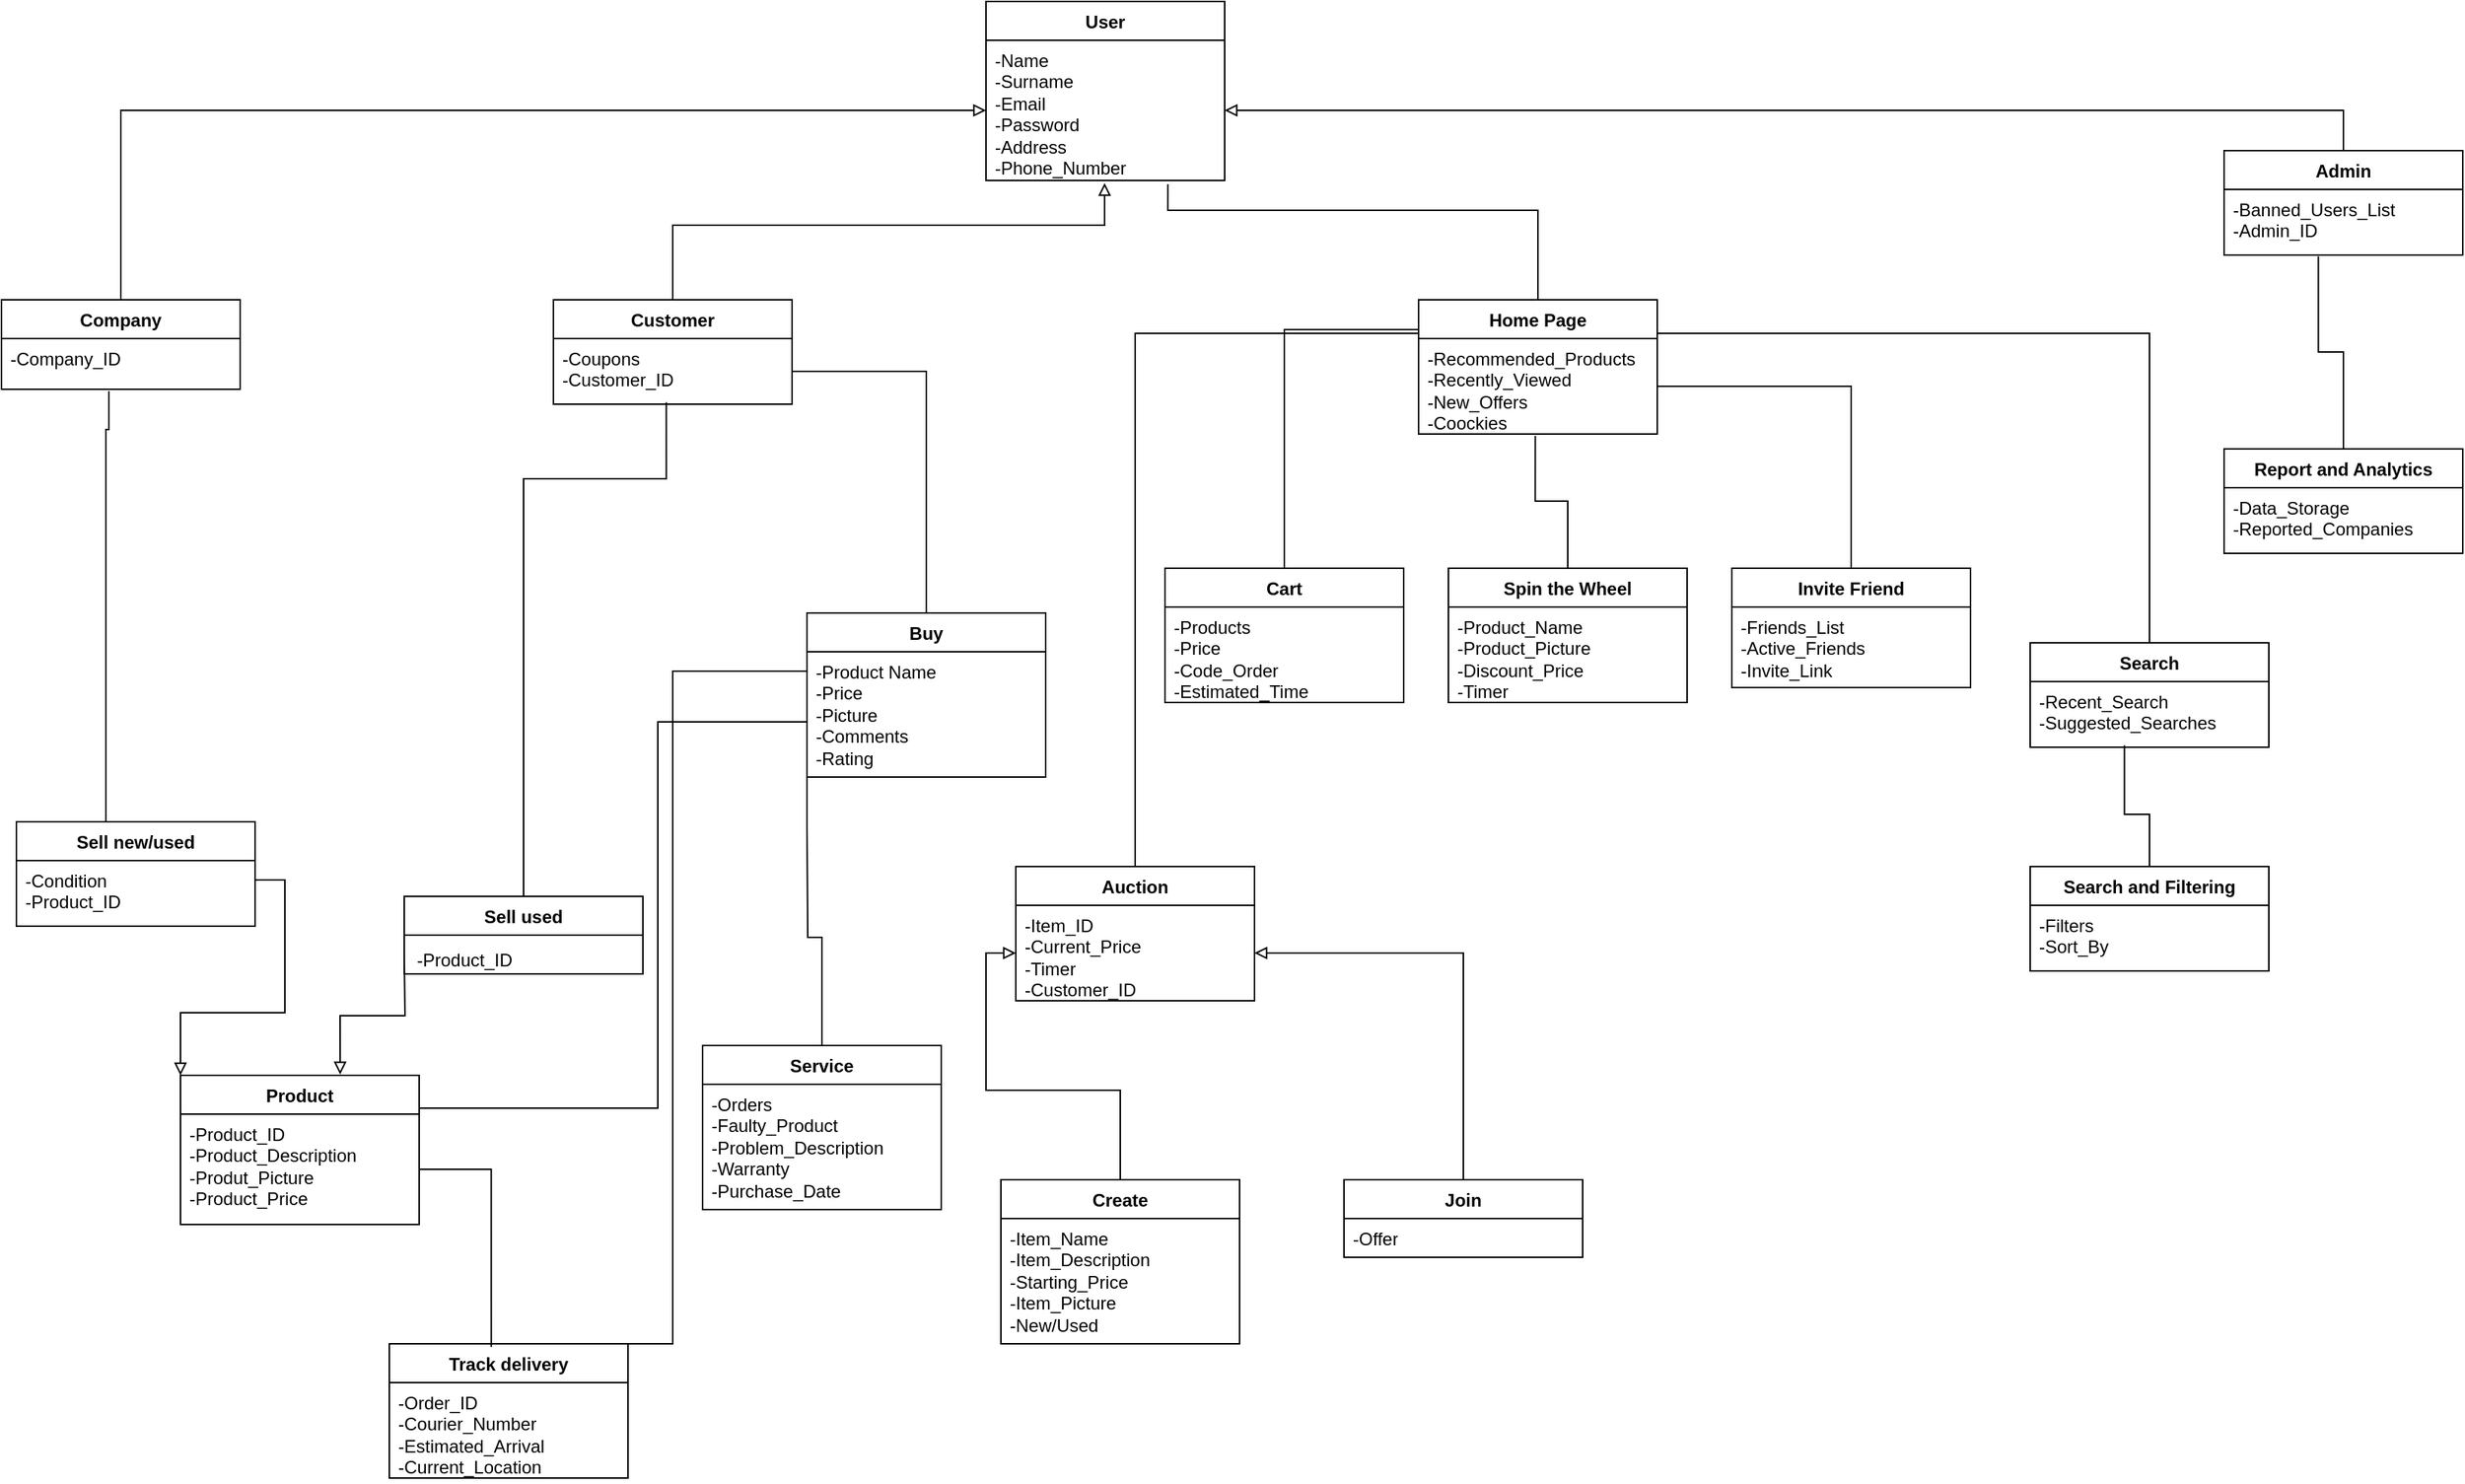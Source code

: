 <mxfile version="21.2.1" type="device">
  <diagram name="Page-1" id="LriF47Hlu0zG1HeROKeZ">
    <mxGraphModel dx="2049" dy="1151" grid="1" gridSize="10" guides="0" tooltips="1" connect="1" arrows="1" fold="1" page="1" pageScale="1" pageWidth="850" pageHeight="1100" math="0" shadow="0">
      <root>
        <mxCell id="0" />
        <mxCell id="1" parent="0" />
        <mxCell id="PmTxJQ6TxqtGZhDE5tPC-84" style="edgeStyle=orthogonalEdgeStyle;rounded=0;orthogonalLoop=1;jettySize=auto;html=1;exitX=0.5;exitY=0;exitDx=0;exitDy=0;endArrow=block;endFill=0;entryX=0;entryY=0.5;entryDx=0;entryDy=0;" parent="1" source="PmTxJQ6TxqtGZhDE5tPC-6" target="PmTxJQ6TxqtGZhDE5tPC-2" edge="1">
          <mxGeometry relative="1" as="geometry">
            <mxPoint x="700" y="73" as="targetPoint" />
            <Array as="points">
              <mxPoint x="120" y="73" />
            </Array>
          </mxGeometry>
        </mxCell>
        <mxCell id="PmTxJQ6TxqtGZhDE5tPC-1" value="User" style="swimlane;fontStyle=1;align=center;verticalAlign=top;childLayout=stackLayout;horizontal=1;startSize=26;horizontalStack=0;resizeParent=1;resizeParentMax=0;resizeLast=0;collapsible=1;marginBottom=0;whiteSpace=wrap;html=1;" parent="1" vertex="1">
          <mxGeometry x="700" width="160" height="120" as="geometry" />
        </mxCell>
        <mxCell id="PmTxJQ6TxqtGZhDE5tPC-2" value="-Name&lt;br&gt;-Surname&amp;nbsp;&lt;br&gt;-Email&lt;br&gt;-Password&lt;br&gt;-Address&lt;br&gt;-Phone_Number" style="text;strokeColor=none;fillColor=none;align=left;verticalAlign=top;spacingLeft=4;spacingRight=4;overflow=hidden;rotatable=0;points=[[0,0.5],[1,0.5]];portConstraint=eastwest;whiteSpace=wrap;html=1;" parent="PmTxJQ6TxqtGZhDE5tPC-1" vertex="1">
          <mxGeometry y="26" width="160" height="94" as="geometry" />
        </mxCell>
        <mxCell id="PmTxJQ6TxqtGZhDE5tPC-6" value="Company" style="swimlane;fontStyle=1;align=center;verticalAlign=top;childLayout=stackLayout;horizontal=1;startSize=26;horizontalStack=0;resizeParent=1;resizeParentMax=0;resizeLast=0;collapsible=1;marginBottom=0;whiteSpace=wrap;html=1;" parent="1" vertex="1">
          <mxGeometry x="40" y="200" width="160" height="60" as="geometry" />
        </mxCell>
        <mxCell id="PmTxJQ6TxqtGZhDE5tPC-9" value="-Company_ID" style="text;strokeColor=none;fillColor=none;align=left;verticalAlign=top;spacingLeft=4;spacingRight=4;overflow=hidden;rotatable=0;points=[[0,0.5],[1,0.5]];portConstraint=eastwest;whiteSpace=wrap;html=1;" parent="PmTxJQ6TxqtGZhDE5tPC-6" vertex="1">
          <mxGeometry y="26" width="160" height="34" as="geometry" />
        </mxCell>
        <mxCell id="PmTxJQ6TxqtGZhDE5tPC-14" value="Customer" style="swimlane;fontStyle=1;align=center;verticalAlign=top;childLayout=stackLayout;horizontal=1;startSize=26;horizontalStack=0;resizeParent=1;resizeParentMax=0;resizeLast=0;collapsible=1;marginBottom=0;whiteSpace=wrap;html=1;" parent="1" vertex="1">
          <mxGeometry x="410" y="200" width="160" height="70" as="geometry" />
        </mxCell>
        <mxCell id="PmTxJQ6TxqtGZhDE5tPC-15" value="-Coupons&lt;br&gt;-Customer_ID" style="text;strokeColor=none;fillColor=none;align=left;verticalAlign=top;spacingLeft=4;spacingRight=4;overflow=hidden;rotatable=0;points=[[0,0.5],[1,0.5]];portConstraint=eastwest;whiteSpace=wrap;html=1;" parent="PmTxJQ6TxqtGZhDE5tPC-14" vertex="1">
          <mxGeometry y="26" width="160" height="44" as="geometry" />
        </mxCell>
        <mxCell id="PmTxJQ6TxqtGZhDE5tPC-18" value="Sell new/used" style="swimlane;fontStyle=1;align=center;verticalAlign=top;childLayout=stackLayout;horizontal=1;startSize=26;horizontalStack=0;resizeParent=1;resizeParentMax=0;resizeLast=0;collapsible=1;marginBottom=0;whiteSpace=wrap;html=1;" parent="1" vertex="1">
          <mxGeometry x="50" y="550" width="160" height="70" as="geometry" />
        </mxCell>
        <mxCell id="PmTxJQ6TxqtGZhDE5tPC-19" value="-Condition&lt;br&gt;-Product_ID" style="text;strokeColor=none;fillColor=none;align=left;verticalAlign=top;spacingLeft=4;spacingRight=4;overflow=hidden;rotatable=0;points=[[0,0.5],[1,0.5]];portConstraint=eastwest;whiteSpace=wrap;html=1;" parent="PmTxJQ6TxqtGZhDE5tPC-18" vertex="1">
          <mxGeometry y="26" width="160" height="44" as="geometry" />
        </mxCell>
        <mxCell id="PmTxJQ6TxqtGZhDE5tPC-22" value="Product" style="swimlane;fontStyle=1;align=center;verticalAlign=top;childLayout=stackLayout;horizontal=1;startSize=26;horizontalStack=0;resizeParent=1;resizeParentMax=0;resizeLast=0;collapsible=1;marginBottom=0;whiteSpace=wrap;html=1;" parent="1" vertex="1">
          <mxGeometry x="160" y="720" width="160" height="100" as="geometry" />
        </mxCell>
        <mxCell id="PmTxJQ6TxqtGZhDE5tPC-23" value="-Product_ID&lt;br&gt;-Product_Description&lt;br&gt;-Produt_Picture&lt;br&gt;-Product_Price" style="text;strokeColor=none;fillColor=none;align=left;verticalAlign=top;spacingLeft=4;spacingRight=4;overflow=hidden;rotatable=0;points=[[0,0.5],[1,0.5]];portConstraint=eastwest;whiteSpace=wrap;html=1;" parent="PmTxJQ6TxqtGZhDE5tPC-22" vertex="1">
          <mxGeometry y="26" width="160" height="74" as="geometry" />
        </mxCell>
        <mxCell id="PmTxJQ6TxqtGZhDE5tPC-26" value="Sell used" style="swimlane;fontStyle=1;align=center;verticalAlign=top;childLayout=stackLayout;horizontal=1;startSize=26;horizontalStack=0;resizeParent=1;resizeParentMax=0;resizeLast=0;collapsible=1;marginBottom=0;whiteSpace=wrap;html=1;" parent="1" vertex="1">
          <mxGeometry x="310" y="600" width="160" height="52" as="geometry" />
        </mxCell>
        <mxCell id="PmTxJQ6TxqtGZhDE5tPC-30" value="Track delivery" style="swimlane;fontStyle=1;align=center;verticalAlign=top;childLayout=stackLayout;horizontal=1;startSize=26;horizontalStack=0;resizeParent=1;resizeParentMax=0;resizeLast=0;collapsible=1;marginBottom=0;whiteSpace=wrap;html=1;" parent="1" vertex="1">
          <mxGeometry x="300" y="900" width="160" height="90" as="geometry" />
        </mxCell>
        <mxCell id="PmTxJQ6TxqtGZhDE5tPC-31" value="-Order_ID&lt;br&gt;-Courier_Number&lt;br&gt;-Estimated_Arrival&lt;br&gt;-Current_Location" style="text;strokeColor=none;fillColor=none;align=left;verticalAlign=top;spacingLeft=4;spacingRight=4;overflow=hidden;rotatable=0;points=[[0,0.5],[1,0.5]];portConstraint=eastwest;whiteSpace=wrap;html=1;" parent="PmTxJQ6TxqtGZhDE5tPC-30" vertex="1">
          <mxGeometry y="26" width="160" height="64" as="geometry" />
        </mxCell>
        <mxCell id="PmTxJQ6TxqtGZhDE5tPC-34" value="Service" style="swimlane;fontStyle=1;align=center;verticalAlign=top;childLayout=stackLayout;horizontal=1;startSize=26;horizontalStack=0;resizeParent=1;resizeParentMax=0;resizeLast=0;collapsible=1;marginBottom=0;whiteSpace=wrap;html=1;" parent="1" vertex="1">
          <mxGeometry x="510" y="700" width="160" height="110" as="geometry" />
        </mxCell>
        <mxCell id="PmTxJQ6TxqtGZhDE5tPC-35" value="-Orders&lt;br&gt;-Faulty_Product&lt;br&gt;-Problem_Description&lt;br&gt;-Warranty&lt;br&gt;-Purchase_Date&lt;br&gt;" style="text;strokeColor=none;fillColor=none;align=left;verticalAlign=top;spacingLeft=4;spacingRight=4;overflow=hidden;rotatable=0;points=[[0,0.5],[1,0.5]];portConstraint=eastwest;whiteSpace=wrap;html=1;" parent="PmTxJQ6TxqtGZhDE5tPC-34" vertex="1">
          <mxGeometry y="26" width="160" height="84" as="geometry" />
        </mxCell>
        <mxCell id="PmTxJQ6TxqtGZhDE5tPC-38" value="Home Page" style="swimlane;fontStyle=1;align=center;verticalAlign=top;childLayout=stackLayout;horizontal=1;startSize=26;horizontalStack=0;resizeParent=1;resizeParentMax=0;resizeLast=0;collapsible=1;marginBottom=0;whiteSpace=wrap;html=1;" parent="1" vertex="1">
          <mxGeometry x="990" y="200" width="160" height="90" as="geometry" />
        </mxCell>
        <mxCell id="PmTxJQ6TxqtGZhDE5tPC-39" value="-Recommended_Products&lt;br&gt;-Recently_Viewed&lt;br&gt;-New_Offers&lt;br&gt;-Coockies" style="text;strokeColor=none;fillColor=none;align=left;verticalAlign=top;spacingLeft=4;spacingRight=4;overflow=hidden;rotatable=0;points=[[0,0.5],[1,0.5]];portConstraint=eastwest;whiteSpace=wrap;html=1;" parent="PmTxJQ6TxqtGZhDE5tPC-38" vertex="1">
          <mxGeometry y="26" width="160" height="64" as="geometry" />
        </mxCell>
        <mxCell id="PmTxJQ6TxqtGZhDE5tPC-109" style="edgeStyle=orthogonalEdgeStyle;rounded=0;orthogonalLoop=1;jettySize=auto;html=1;exitX=0.5;exitY=0;exitDx=0;exitDy=0;entryX=1;entryY=0.5;entryDx=0;entryDy=0;endArrow=block;endFill=0;" parent="1" source="PmTxJQ6TxqtGZhDE5tPC-42" target="PmTxJQ6TxqtGZhDE5tPC-2" edge="1">
          <mxGeometry relative="1" as="geometry" />
        </mxCell>
        <mxCell id="PmTxJQ6TxqtGZhDE5tPC-42" value="Admin" style="swimlane;fontStyle=1;align=center;verticalAlign=top;childLayout=stackLayout;horizontal=1;startSize=26;horizontalStack=0;resizeParent=1;resizeParentMax=0;resizeLast=0;collapsible=1;marginBottom=0;whiteSpace=wrap;html=1;" parent="1" vertex="1">
          <mxGeometry x="1530" y="100" width="160" height="70" as="geometry" />
        </mxCell>
        <mxCell id="PmTxJQ6TxqtGZhDE5tPC-43" value="-Banned_Users_List&lt;br&gt;-Admin_ID" style="text;strokeColor=none;fillColor=none;align=left;verticalAlign=top;spacingLeft=4;spacingRight=4;overflow=hidden;rotatable=0;points=[[0,0.5],[1,0.5]];portConstraint=eastwest;whiteSpace=wrap;html=1;" parent="PmTxJQ6TxqtGZhDE5tPC-42" vertex="1">
          <mxGeometry y="26" width="160" height="44" as="geometry" />
        </mxCell>
        <mxCell id="PmTxJQ6TxqtGZhDE5tPC-111" style="edgeStyle=orthogonalEdgeStyle;rounded=0;orthogonalLoop=1;jettySize=auto;html=1;exitX=0.5;exitY=0;exitDx=0;exitDy=0;entryX=0.395;entryY=1.019;entryDx=0;entryDy=0;entryPerimeter=0;endArrow=none;endFill=0;" parent="1" source="PmTxJQ6TxqtGZhDE5tPC-46" target="PmTxJQ6TxqtGZhDE5tPC-43" edge="1">
          <mxGeometry relative="1" as="geometry">
            <mxPoint x="1600.72" y="186.26" as="targetPoint" />
          </mxGeometry>
        </mxCell>
        <mxCell id="PmTxJQ6TxqtGZhDE5tPC-46" value="Report and Analytics" style="swimlane;fontStyle=1;align=center;verticalAlign=top;childLayout=stackLayout;horizontal=1;startSize=26;horizontalStack=0;resizeParent=1;resizeParentMax=0;resizeLast=0;collapsible=1;marginBottom=0;whiteSpace=wrap;html=1;" parent="1" vertex="1">
          <mxGeometry x="1530" y="300" width="160" height="70" as="geometry" />
        </mxCell>
        <mxCell id="PmTxJQ6TxqtGZhDE5tPC-47" value="-Data_Storage&lt;br&gt;-Reported_Companies" style="text;strokeColor=none;fillColor=none;align=left;verticalAlign=top;spacingLeft=4;spacingRight=4;overflow=hidden;rotatable=0;points=[[0,0.5],[1,0.5]];portConstraint=eastwest;whiteSpace=wrap;html=1;" parent="PmTxJQ6TxqtGZhDE5tPC-46" vertex="1">
          <mxGeometry y="26" width="160" height="44" as="geometry" />
        </mxCell>
        <mxCell id="PmTxJQ6TxqtGZhDE5tPC-50" value="Buy" style="swimlane;fontStyle=1;align=center;verticalAlign=top;childLayout=stackLayout;horizontal=1;startSize=26;horizontalStack=0;resizeParent=1;resizeParentMax=0;resizeLast=0;collapsible=1;marginBottom=0;whiteSpace=wrap;html=1;" parent="1" vertex="1">
          <mxGeometry x="580" y="410" width="160" height="110" as="geometry" />
        </mxCell>
        <mxCell id="PmTxJQ6TxqtGZhDE5tPC-51" value="-Product Name&lt;br&gt;-Price&lt;br&gt;-Picture&lt;br&gt;-Comments&lt;br&gt;-Rating" style="text;strokeColor=none;fillColor=none;align=left;verticalAlign=top;spacingLeft=4;spacingRight=4;overflow=hidden;rotatable=0;points=[[0,0.5],[1,0.5]];portConstraint=eastwest;whiteSpace=wrap;html=1;" parent="PmTxJQ6TxqtGZhDE5tPC-50" vertex="1">
          <mxGeometry y="26" width="160" height="84" as="geometry" />
        </mxCell>
        <mxCell id="PmTxJQ6TxqtGZhDE5tPC-105" style="edgeStyle=orthogonalEdgeStyle;rounded=0;orthogonalLoop=1;jettySize=auto;html=1;exitX=0.5;exitY=0;exitDx=0;exitDy=0;entryX=0;entryY=0.25;entryDx=0;entryDy=0;endArrow=none;endFill=0;" parent="1" source="PmTxJQ6TxqtGZhDE5tPC-54" target="PmTxJQ6TxqtGZhDE5tPC-38" edge="1">
          <mxGeometry relative="1" as="geometry" />
        </mxCell>
        <mxCell id="PmTxJQ6TxqtGZhDE5tPC-54" value="Auction" style="swimlane;fontStyle=1;align=center;verticalAlign=top;childLayout=stackLayout;horizontal=1;startSize=26;horizontalStack=0;resizeParent=1;resizeParentMax=0;resizeLast=0;collapsible=1;marginBottom=0;whiteSpace=wrap;html=1;" parent="1" vertex="1">
          <mxGeometry x="720" y="580" width="160" height="90" as="geometry" />
        </mxCell>
        <mxCell id="PmTxJQ6TxqtGZhDE5tPC-55" value="-Item_ID&lt;br&gt;-Current_Price&lt;br&gt;-Timer&lt;br&gt;-Customer_ID" style="text;strokeColor=none;fillColor=none;align=left;verticalAlign=top;spacingLeft=4;spacingRight=4;overflow=hidden;rotatable=0;points=[[0,0.5],[1,0.5]];portConstraint=eastwest;whiteSpace=wrap;html=1;" parent="PmTxJQ6TxqtGZhDE5tPC-54" vertex="1">
          <mxGeometry y="26" width="160" height="64" as="geometry" />
        </mxCell>
        <mxCell id="PmTxJQ6TxqtGZhDE5tPC-113" style="edgeStyle=orthogonalEdgeStyle;rounded=0;orthogonalLoop=1;jettySize=auto;html=1;exitX=0.5;exitY=0;exitDx=0;exitDy=0;entryX=0;entryY=0.5;entryDx=0;entryDy=0;endArrow=block;endFill=0;" parent="1" source="PmTxJQ6TxqtGZhDE5tPC-58" target="PmTxJQ6TxqtGZhDE5tPC-55" edge="1">
          <mxGeometry relative="1" as="geometry" />
        </mxCell>
        <mxCell id="PmTxJQ6TxqtGZhDE5tPC-58" value="Create" style="swimlane;fontStyle=1;align=center;verticalAlign=top;childLayout=stackLayout;horizontal=1;startSize=26;horizontalStack=0;resizeParent=1;resizeParentMax=0;resizeLast=0;collapsible=1;marginBottom=0;whiteSpace=wrap;html=1;" parent="1" vertex="1">
          <mxGeometry x="710" y="790" width="160" height="110" as="geometry" />
        </mxCell>
        <mxCell id="PmTxJQ6TxqtGZhDE5tPC-59" value="-Item_Name&lt;br&gt;-Item_Description&lt;br&gt;-Starting_Price&lt;br&gt;-Item_Picture&lt;br&gt;-New/Used" style="text;strokeColor=none;fillColor=none;align=left;verticalAlign=top;spacingLeft=4;spacingRight=4;overflow=hidden;rotatable=0;points=[[0,0.5],[1,0.5]];portConstraint=eastwest;whiteSpace=wrap;html=1;" parent="PmTxJQ6TxqtGZhDE5tPC-58" vertex="1">
          <mxGeometry y="26" width="160" height="84" as="geometry" />
        </mxCell>
        <mxCell id="PmTxJQ6TxqtGZhDE5tPC-114" style="edgeStyle=orthogonalEdgeStyle;rounded=0;orthogonalLoop=1;jettySize=auto;html=1;exitX=0.5;exitY=0;exitDx=0;exitDy=0;entryX=1;entryY=0.5;entryDx=0;entryDy=0;endArrow=block;endFill=0;" parent="1" source="PmTxJQ6TxqtGZhDE5tPC-62" target="PmTxJQ6TxqtGZhDE5tPC-55" edge="1">
          <mxGeometry relative="1" as="geometry" />
        </mxCell>
        <mxCell id="PmTxJQ6TxqtGZhDE5tPC-62" value="Join" style="swimlane;fontStyle=1;align=center;verticalAlign=top;childLayout=stackLayout;horizontal=1;startSize=26;horizontalStack=0;resizeParent=1;resizeParentMax=0;resizeLast=0;collapsible=1;marginBottom=0;whiteSpace=wrap;html=1;" parent="1" vertex="1">
          <mxGeometry x="940" y="790" width="160" height="52" as="geometry" />
        </mxCell>
        <mxCell id="PmTxJQ6TxqtGZhDE5tPC-63" value="-Offer" style="text;strokeColor=none;fillColor=none;align=left;verticalAlign=top;spacingLeft=4;spacingRight=4;overflow=hidden;rotatable=0;points=[[0,0.5],[1,0.5]];portConstraint=eastwest;whiteSpace=wrap;html=1;" parent="PmTxJQ6TxqtGZhDE5tPC-62" vertex="1">
          <mxGeometry y="26" width="160" height="26" as="geometry" />
        </mxCell>
        <mxCell id="PmTxJQ6TxqtGZhDE5tPC-106" style="edgeStyle=orthogonalEdgeStyle;rounded=0;orthogonalLoop=1;jettySize=auto;html=1;exitX=0.5;exitY=0;exitDx=0;exitDy=0;endArrow=none;endFill=0;entryX=0;entryY=0.25;entryDx=0;entryDy=0;" parent="1" source="PmTxJQ6TxqtGZhDE5tPC-66" target="PmTxJQ6TxqtGZhDE5tPC-38" edge="1">
          <mxGeometry relative="1" as="geometry">
            <mxPoint x="900" y="180" as="targetPoint" />
            <Array as="points">
              <mxPoint x="900" y="220" />
              <mxPoint x="990" y="220" />
            </Array>
          </mxGeometry>
        </mxCell>
        <mxCell id="PmTxJQ6TxqtGZhDE5tPC-66" value="Cart" style="swimlane;fontStyle=1;align=center;verticalAlign=top;childLayout=stackLayout;horizontal=1;startSize=26;horizontalStack=0;resizeParent=1;resizeParentMax=0;resizeLast=0;collapsible=1;marginBottom=0;whiteSpace=wrap;html=1;" parent="1" vertex="1">
          <mxGeometry x="820" y="380" width="160" height="90" as="geometry" />
        </mxCell>
        <mxCell id="PmTxJQ6TxqtGZhDE5tPC-67" value="-Products&lt;br&gt;-Price&lt;br&gt;-Code_Order&lt;br&gt;-Estimated_Time" style="text;strokeColor=none;fillColor=none;align=left;verticalAlign=top;spacingLeft=4;spacingRight=4;overflow=hidden;rotatable=0;points=[[0,0.5],[1,0.5]];portConstraint=eastwest;whiteSpace=wrap;html=1;" parent="PmTxJQ6TxqtGZhDE5tPC-66" vertex="1">
          <mxGeometry y="26" width="160" height="64" as="geometry" />
        </mxCell>
        <mxCell id="PmTxJQ6TxqtGZhDE5tPC-107" style="edgeStyle=orthogonalEdgeStyle;rounded=0;orthogonalLoop=1;jettySize=auto;html=1;exitX=0.5;exitY=0;exitDx=0;exitDy=0;entryX=0.489;entryY=1.019;entryDx=0;entryDy=0;entryPerimeter=0;endArrow=none;endFill=0;" parent="1" source="PmTxJQ6TxqtGZhDE5tPC-70" target="PmTxJQ6TxqtGZhDE5tPC-39" edge="1">
          <mxGeometry relative="1" as="geometry">
            <mxPoint x="989.52" y="264.992" as="targetPoint" />
            <Array as="points">
              <mxPoint x="1090" y="335" />
              <mxPoint x="1068" y="335" />
            </Array>
          </mxGeometry>
        </mxCell>
        <mxCell id="PmTxJQ6TxqtGZhDE5tPC-70" value="Spin the Wheel" style="swimlane;fontStyle=1;align=center;verticalAlign=top;childLayout=stackLayout;horizontal=1;startSize=26;horizontalStack=0;resizeParent=1;resizeParentMax=0;resizeLast=0;collapsible=1;marginBottom=0;whiteSpace=wrap;html=1;" parent="1" vertex="1">
          <mxGeometry x="1010" y="380" width="160" height="90" as="geometry" />
        </mxCell>
        <mxCell id="PmTxJQ6TxqtGZhDE5tPC-71" value="-Product_Name&lt;br&gt;-Product_Picture&lt;br&gt;-Discount_Price&lt;br&gt;-Timer" style="text;strokeColor=none;fillColor=none;align=left;verticalAlign=top;spacingLeft=4;spacingRight=4;overflow=hidden;rotatable=0;points=[[0,0.5],[1,0.5]];portConstraint=eastwest;whiteSpace=wrap;html=1;" parent="PmTxJQ6TxqtGZhDE5tPC-70" vertex="1">
          <mxGeometry y="26" width="160" height="64" as="geometry" />
        </mxCell>
        <mxCell id="PmTxJQ6TxqtGZhDE5tPC-108" style="edgeStyle=orthogonalEdgeStyle;rounded=0;orthogonalLoop=1;jettySize=auto;html=1;exitX=0.5;exitY=0;exitDx=0;exitDy=0;entryX=1;entryY=0.5;entryDx=0;entryDy=0;endArrow=none;endFill=0;" parent="1" source="PmTxJQ6TxqtGZhDE5tPC-74" target="PmTxJQ6TxqtGZhDE5tPC-39" edge="1">
          <mxGeometry relative="1" as="geometry">
            <mxPoint x="1150" y="273" as="targetPoint" />
          </mxGeometry>
        </mxCell>
        <mxCell id="PmTxJQ6TxqtGZhDE5tPC-74" value="Invite Friend" style="swimlane;fontStyle=1;align=center;verticalAlign=top;childLayout=stackLayout;horizontal=1;startSize=26;horizontalStack=0;resizeParent=1;resizeParentMax=0;resizeLast=0;collapsible=1;marginBottom=0;whiteSpace=wrap;html=1;" parent="1" vertex="1">
          <mxGeometry x="1200" y="380" width="160" height="80" as="geometry" />
        </mxCell>
        <mxCell id="PmTxJQ6TxqtGZhDE5tPC-75" value="-Friends_List&lt;br&gt;-Active_Friends&lt;br&gt;-Invite_Link" style="text;strokeColor=none;fillColor=none;align=left;verticalAlign=top;spacingLeft=4;spacingRight=4;overflow=hidden;rotatable=0;points=[[0,0.5],[1,0.5]];portConstraint=eastwest;whiteSpace=wrap;html=1;" parent="PmTxJQ6TxqtGZhDE5tPC-74" vertex="1">
          <mxGeometry y="26" width="160" height="54" as="geometry" />
        </mxCell>
        <mxCell id="PmTxJQ6TxqtGZhDE5tPC-110" style="edgeStyle=orthogonalEdgeStyle;rounded=0;orthogonalLoop=1;jettySize=auto;html=1;exitX=0.5;exitY=0;exitDx=0;exitDy=0;entryX=1;entryY=0.25;entryDx=0;entryDy=0;endArrow=none;endFill=0;" parent="1" source="PmTxJQ6TxqtGZhDE5tPC-78" target="PmTxJQ6TxqtGZhDE5tPC-38" edge="1">
          <mxGeometry relative="1" as="geometry" />
        </mxCell>
        <mxCell id="PmTxJQ6TxqtGZhDE5tPC-78" value="Search" style="swimlane;fontStyle=1;align=center;verticalAlign=top;childLayout=stackLayout;horizontal=1;startSize=26;horizontalStack=0;resizeParent=1;resizeParentMax=0;resizeLast=0;collapsible=1;marginBottom=0;whiteSpace=wrap;html=1;" parent="1" vertex="1">
          <mxGeometry x="1400" y="430" width="160" height="70" as="geometry" />
        </mxCell>
        <mxCell id="PmTxJQ6TxqtGZhDE5tPC-79" value="-Recent_Search&lt;br&gt;-Suggested_Searches" style="text;strokeColor=none;fillColor=none;align=left;verticalAlign=top;spacingLeft=4;spacingRight=4;overflow=hidden;rotatable=0;points=[[0,0.5],[1,0.5]];portConstraint=eastwest;whiteSpace=wrap;html=1;" parent="PmTxJQ6TxqtGZhDE5tPC-78" vertex="1">
          <mxGeometry y="26" width="160" height="44" as="geometry" />
        </mxCell>
        <mxCell id="PmTxJQ6TxqtGZhDE5tPC-85" style="edgeStyle=orthogonalEdgeStyle;rounded=0;orthogonalLoop=1;jettySize=auto;html=1;exitX=0.5;exitY=0;exitDx=0;exitDy=0;endArrow=block;endFill=0;entryX=0.497;entryY=1.019;entryDx=0;entryDy=0;entryPerimeter=0;" parent="1" source="PmTxJQ6TxqtGZhDE5tPC-14" target="PmTxJQ6TxqtGZhDE5tPC-2" edge="1">
          <mxGeometry relative="1" as="geometry">
            <mxPoint x="130" y="210" as="sourcePoint" />
            <mxPoint x="760" y="90" as="targetPoint" />
            <Array as="points">
              <mxPoint x="490" y="150" />
              <mxPoint x="780" y="150" />
            </Array>
          </mxGeometry>
        </mxCell>
        <mxCell id="PmTxJQ6TxqtGZhDE5tPC-86" style="edgeStyle=orthogonalEdgeStyle;rounded=0;orthogonalLoop=1;jettySize=auto;html=1;exitX=0.5;exitY=0;exitDx=0;exitDy=0;endArrow=none;endFill=0;entryX=0.762;entryY=1.027;entryDx=0;entryDy=0;entryPerimeter=0;" parent="1" source="PmTxJQ6TxqtGZhDE5tPC-38" target="PmTxJQ6TxqtGZhDE5tPC-2" edge="1">
          <mxGeometry relative="1" as="geometry">
            <mxPoint x="140" y="220" as="sourcePoint" />
            <mxPoint x="860" y="73" as="targetPoint" />
            <Array as="points">
              <mxPoint x="1070" y="140" />
              <mxPoint x="822" y="140" />
            </Array>
          </mxGeometry>
        </mxCell>
        <mxCell id="PmTxJQ6TxqtGZhDE5tPC-112" style="edgeStyle=orthogonalEdgeStyle;rounded=0;orthogonalLoop=1;jettySize=auto;html=1;exitX=0.5;exitY=0;exitDx=0;exitDy=0;entryX=0.395;entryY=0.971;entryDx=0;entryDy=0;entryPerimeter=0;endArrow=none;endFill=0;" parent="1" source="PmTxJQ6TxqtGZhDE5tPC-87" target="PmTxJQ6TxqtGZhDE5tPC-79" edge="1">
          <mxGeometry relative="1" as="geometry">
            <mxPoint x="1475.68" y="516.26" as="targetPoint" />
            <Array as="points">
              <mxPoint x="1480" y="545" />
              <mxPoint x="1463" y="545" />
            </Array>
          </mxGeometry>
        </mxCell>
        <mxCell id="PmTxJQ6TxqtGZhDE5tPC-87" value="Search and Filtering" style="swimlane;fontStyle=1;align=center;verticalAlign=top;childLayout=stackLayout;horizontal=1;startSize=26;horizontalStack=0;resizeParent=1;resizeParentMax=0;resizeLast=0;collapsible=1;marginBottom=0;whiteSpace=wrap;html=1;" parent="1" vertex="1">
          <mxGeometry x="1400" y="580" width="160" height="70" as="geometry" />
        </mxCell>
        <mxCell id="PmTxJQ6TxqtGZhDE5tPC-88" value="-Filters&lt;br&gt;-Sort_By" style="text;strokeColor=none;fillColor=none;align=left;verticalAlign=top;spacingLeft=4;spacingRight=4;overflow=hidden;rotatable=0;points=[[0,0.5],[1,0.5]];portConstraint=eastwest;whiteSpace=wrap;html=1;" parent="PmTxJQ6TxqtGZhDE5tPC-87" vertex="1">
          <mxGeometry y="26" width="160" height="44" as="geometry" />
        </mxCell>
        <mxCell id="PmTxJQ6TxqtGZhDE5tPC-92" style="edgeStyle=orthogonalEdgeStyle;rounded=0;orthogonalLoop=1;jettySize=auto;html=1;exitX=0.45;exitY=1.038;exitDx=0;exitDy=0;entryX=0.5;entryY=0;entryDx=0;entryDy=0;endArrow=none;endFill=0;exitPerimeter=0;" parent="1" source="PmTxJQ6TxqtGZhDE5tPC-9" target="PmTxJQ6TxqtGZhDE5tPC-18" edge="1">
          <mxGeometry relative="1" as="geometry">
            <Array as="points">
              <mxPoint x="112" y="287" />
              <mxPoint x="110" y="287" />
              <mxPoint x="110" y="550" />
            </Array>
          </mxGeometry>
        </mxCell>
        <mxCell id="PmTxJQ6TxqtGZhDE5tPC-93" style="edgeStyle=orthogonalEdgeStyle;rounded=0;orthogonalLoop=1;jettySize=auto;html=1;exitX=1;exitY=0.5;exitDx=0;exitDy=0;entryX=0;entryY=0;entryDx=0;entryDy=0;endArrow=block;endFill=0;" parent="1" source="PmTxJQ6TxqtGZhDE5tPC-19" target="PmTxJQ6TxqtGZhDE5tPC-22" edge="1">
          <mxGeometry relative="1" as="geometry">
            <mxPoint x="210" y="623" as="sourcePoint" />
            <Array as="points">
              <mxPoint x="230" y="589" />
              <mxPoint x="230" y="678" />
              <mxPoint x="160" y="678" />
            </Array>
          </mxGeometry>
        </mxCell>
        <mxCell id="PmTxJQ6TxqtGZhDE5tPC-97" style="edgeStyle=orthogonalEdgeStyle;rounded=0;orthogonalLoop=1;jettySize=auto;html=1;exitX=0.473;exitY=0.971;exitDx=0;exitDy=0;entryX=0.5;entryY=0;entryDx=0;entryDy=0;endArrow=none;endFill=0;exitPerimeter=0;" parent="1" source="PmTxJQ6TxqtGZhDE5tPC-15" target="PmTxJQ6TxqtGZhDE5tPC-26" edge="1">
          <mxGeometry relative="1" as="geometry">
            <mxPoint x="410" y="273" as="sourcePoint" />
            <Array as="points">
              <mxPoint x="486" y="320" />
              <mxPoint x="390" y="320" />
            </Array>
          </mxGeometry>
        </mxCell>
        <mxCell id="PmTxJQ6TxqtGZhDE5tPC-98" style="edgeStyle=orthogonalEdgeStyle;rounded=0;orthogonalLoop=1;jettySize=auto;html=1;exitX=0;exitY=0.5;exitDx=0;exitDy=0;entryX=0.669;entryY=-0.006;entryDx=0;entryDy=0;entryPerimeter=0;endArrow=block;endFill=0;" parent="1" target="PmTxJQ6TxqtGZhDE5tPC-22" edge="1">
          <mxGeometry relative="1" as="geometry">
            <mxPoint x="310" y="639.0" as="sourcePoint" />
          </mxGeometry>
        </mxCell>
        <mxCell id="PmTxJQ6TxqtGZhDE5tPC-99" style="edgeStyle=orthogonalEdgeStyle;rounded=0;orthogonalLoop=1;jettySize=auto;html=1;exitX=0;exitY=0.5;exitDx=0;exitDy=0;entryX=0.75;entryY=0;entryDx=0;entryDy=0;endArrow=none;endFill=0;" parent="1" source="PmTxJQ6TxqtGZhDE5tPC-51" target="PmTxJQ6TxqtGZhDE5tPC-30" edge="1">
          <mxGeometry relative="1" as="geometry">
            <Array as="points">
              <mxPoint x="490" y="449" />
              <mxPoint x="490" y="900" />
            </Array>
          </mxGeometry>
        </mxCell>
        <mxCell id="PmTxJQ6TxqtGZhDE5tPC-100" style="edgeStyle=orthogonalEdgeStyle;rounded=0;orthogonalLoop=1;jettySize=auto;html=1;exitX=1;exitY=0.5;exitDx=0;exitDy=0;entryX=0.427;entryY=0.023;entryDx=0;entryDy=0;entryPerimeter=0;endArrow=none;endFill=0;" parent="1" source="PmTxJQ6TxqtGZhDE5tPC-23" target="PmTxJQ6TxqtGZhDE5tPC-30" edge="1">
          <mxGeometry relative="1" as="geometry" />
        </mxCell>
        <mxCell id="PmTxJQ6TxqtGZhDE5tPC-101" style="edgeStyle=orthogonalEdgeStyle;rounded=0;orthogonalLoop=1;jettySize=auto;html=1;exitX=0;exitY=0.5;exitDx=0;exitDy=0;entryX=1;entryY=0.25;entryDx=0;entryDy=0;endArrow=none;endFill=0;" parent="1" target="PmTxJQ6TxqtGZhDE5tPC-22" edge="1">
          <mxGeometry relative="1" as="geometry">
            <mxPoint x="580" y="554" as="sourcePoint" />
            <Array as="points">
              <mxPoint x="480" y="483" />
              <mxPoint x="480" y="742" />
            </Array>
          </mxGeometry>
        </mxCell>
        <mxCell id="PmTxJQ6TxqtGZhDE5tPC-102" style="edgeStyle=orthogonalEdgeStyle;rounded=0;orthogonalLoop=1;jettySize=auto;html=1;exitX=0;exitY=0.5;exitDx=0;exitDy=0;entryX=0.5;entryY=0;entryDx=0;entryDy=0;endArrow=none;endFill=0;" parent="1" target="PmTxJQ6TxqtGZhDE5tPC-34" edge="1">
          <mxGeometry relative="1" as="geometry">
            <mxPoint x="580" y="554" as="sourcePoint" />
          </mxGeometry>
        </mxCell>
        <mxCell id="PmTxJQ6TxqtGZhDE5tPC-115" value="-Product_ID" style="text;html=1;align=center;verticalAlign=middle;resizable=0;points=[];autosize=1;strokeColor=none;fillColor=none;" parent="1" vertex="1">
          <mxGeometry x="305" y="628" width="90" height="30" as="geometry" />
        </mxCell>
        <mxCell id="yDPEOJnb7sARp9clplRM-1" style="edgeStyle=orthogonalEdgeStyle;rounded=0;orthogonalLoop=1;jettySize=auto;html=1;exitX=1;exitY=0.5;exitDx=0;exitDy=0;endArrow=none;endFill=0;" edge="1" parent="1" source="PmTxJQ6TxqtGZhDE5tPC-15" target="PmTxJQ6TxqtGZhDE5tPC-50">
          <mxGeometry relative="1" as="geometry" />
        </mxCell>
      </root>
    </mxGraphModel>
  </diagram>
</mxfile>
